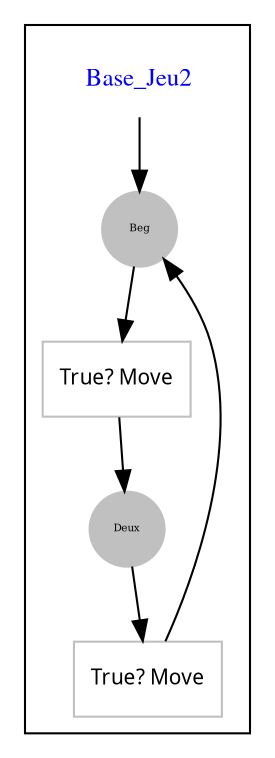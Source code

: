 // Exporting the CFG of the parsed automata in .dot
digraph bot{
node[shape=box, fontsize=16, color=gray];


subgraph cluster_Base_Jeu2{

"29" [label="Base_Jeu2", shape=none, fontname=times, fontsize=12, fontcolor=blue];

"16" [label="True? Move", shape=box, fontname=comic, fontsize=10];

"28" -> "16";
"16" -> "15";
"25" [label="True? Move", shape=box, fontname=comic, fontsize=10];

"15" -> "25";
"25" -> "28";
"29" -> "28";
"15" [label="Deux", shape=circle, style=filled, fontsize=5];

"28" [label="Beg", shape=circle, style=filled, fontsize=5];

} // end of Base_Jeu2

} // end of bot
